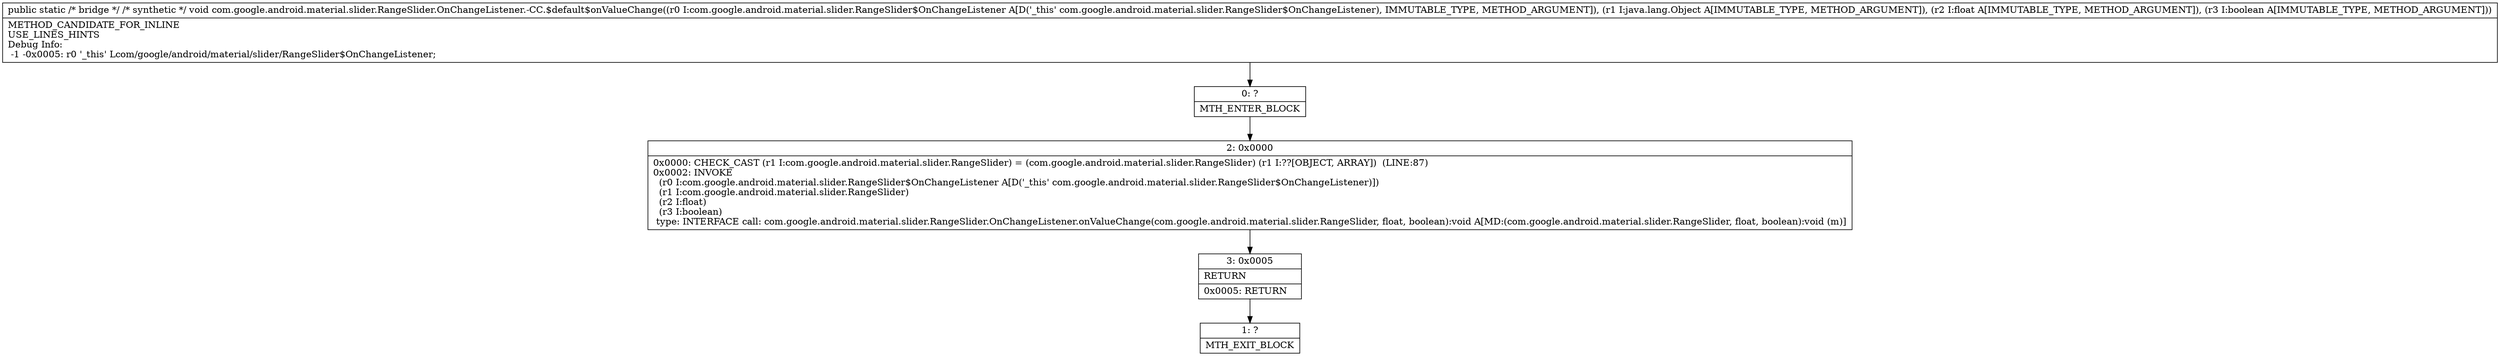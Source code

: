 digraph "CFG forcom.google.android.material.slider.RangeSlider.OnChangeListener.\-CC.$default$onValueChange(Lcom\/google\/android\/material\/slider\/RangeSlider$OnChangeListener;Ljava\/lang\/Object;FZ)V" {
Node_0 [shape=record,label="{0\:\ ?|MTH_ENTER_BLOCK\l}"];
Node_2 [shape=record,label="{2\:\ 0x0000|0x0000: CHECK_CAST (r1 I:com.google.android.material.slider.RangeSlider) = (com.google.android.material.slider.RangeSlider) (r1 I:??[OBJECT, ARRAY])  (LINE:87)\l0x0002: INVOKE  \l  (r0 I:com.google.android.material.slider.RangeSlider$OnChangeListener A[D('_this' com.google.android.material.slider.RangeSlider$OnChangeListener)])\l  (r1 I:com.google.android.material.slider.RangeSlider)\l  (r2 I:float)\l  (r3 I:boolean)\l type: INTERFACE call: com.google.android.material.slider.RangeSlider.OnChangeListener.onValueChange(com.google.android.material.slider.RangeSlider, float, boolean):void A[MD:(com.google.android.material.slider.RangeSlider, float, boolean):void (m)]\l}"];
Node_3 [shape=record,label="{3\:\ 0x0005|RETURN\l|0x0005: RETURN   \l}"];
Node_1 [shape=record,label="{1\:\ ?|MTH_EXIT_BLOCK\l}"];
MethodNode[shape=record,label="{public static \/* bridge *\/ \/* synthetic *\/ void com.google.android.material.slider.RangeSlider.OnChangeListener.\-CC.$default$onValueChange((r0 I:com.google.android.material.slider.RangeSlider$OnChangeListener A[D('_this' com.google.android.material.slider.RangeSlider$OnChangeListener), IMMUTABLE_TYPE, METHOD_ARGUMENT]), (r1 I:java.lang.Object A[IMMUTABLE_TYPE, METHOD_ARGUMENT]), (r2 I:float A[IMMUTABLE_TYPE, METHOD_ARGUMENT]), (r3 I:boolean A[IMMUTABLE_TYPE, METHOD_ARGUMENT]))  | METHOD_CANDIDATE_FOR_INLINE\lUSE_LINES_HINTS\lDebug Info:\l  \-1 \-0x0005: r0 '_this' Lcom\/google\/android\/material\/slider\/RangeSlider$OnChangeListener;\l}"];
MethodNode -> Node_0;Node_0 -> Node_2;
Node_2 -> Node_3;
Node_3 -> Node_1;
}


